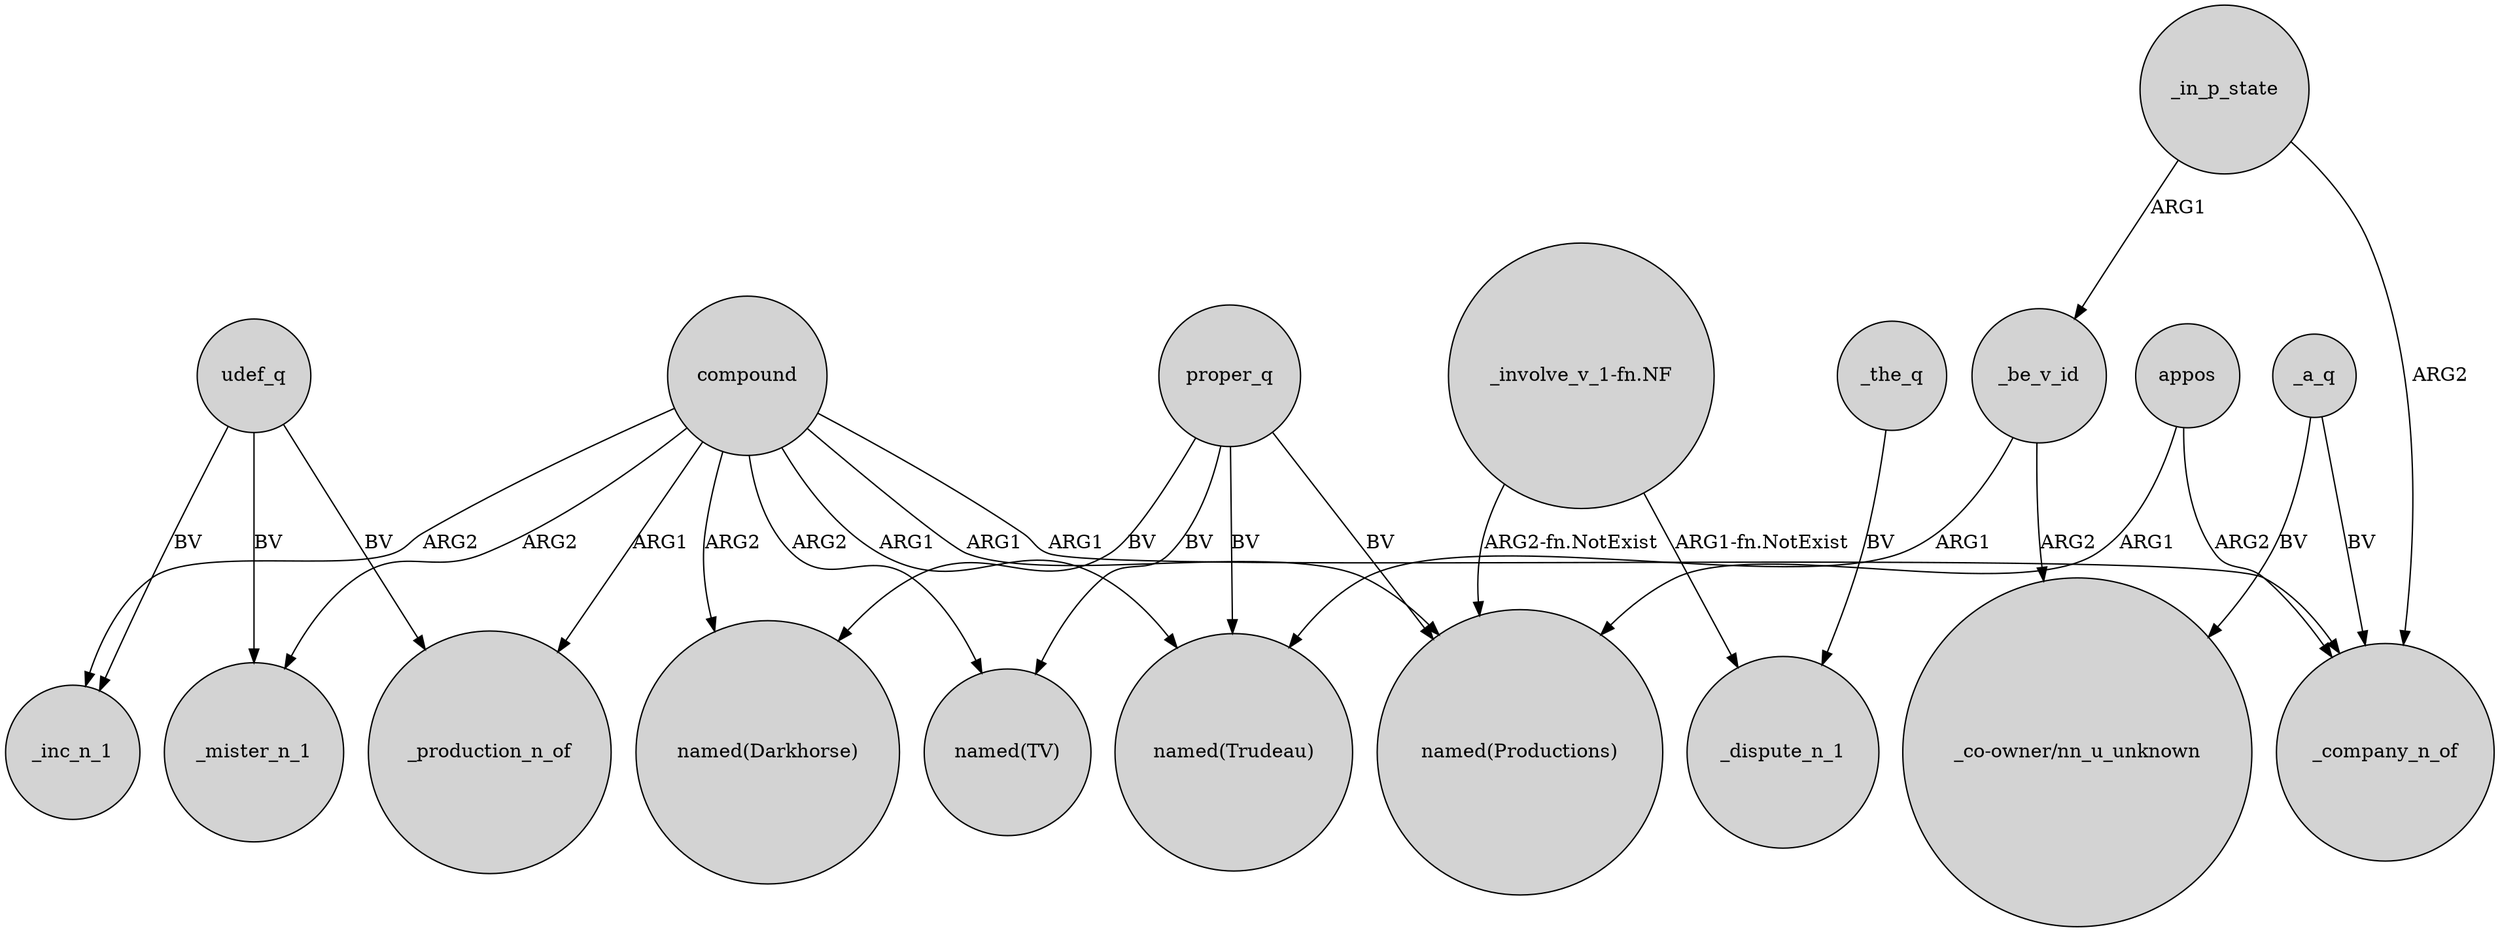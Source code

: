 digraph {
	node [shape=circle style=filled]
	udef_q -> _production_n_of [label=BV]
	udef_q -> _inc_n_1 [label=BV]
	compound -> _production_n_of [label=ARG1]
	"_involve_v_1-fn.NF" -> "named(Productions)" [label="ARG2-fn.NotExist"]
	compound -> _mister_n_1 [label=ARG2]
	udef_q -> _mister_n_1 [label=BV]
	_in_p_state -> _be_v_id [label=ARG1]
	_a_q -> "_co-owner/nn_u_unknown" [label=BV]
	proper_q -> "named(Productions)" [label=BV]
	proper_q -> "named(TV)" [label=BV]
	appos -> "named(Productions)" [label=ARG1]
	compound -> _company_n_of [label=ARG1]
	"_involve_v_1-fn.NF" -> _dispute_n_1 [label="ARG1-fn.NotExist"]
	proper_q -> "named(Darkhorse)" [label=BV]
	_the_q -> _dispute_n_1 [label=BV]
	appos -> _company_n_of [label=ARG2]
	proper_q -> "named(Trudeau)" [label=BV]
	compound -> "named(Trudeau)" [label=ARG1]
	_a_q -> _company_n_of [label=BV]
	compound -> "named(TV)" [label=ARG2]
	_in_p_state -> _company_n_of [label=ARG2]
	_be_v_id -> "_co-owner/nn_u_unknown" [label=ARG2]
	compound -> "named(Productions)" [label=ARG1]
	compound -> _inc_n_1 [label=ARG2]
	_be_v_id -> "named(Trudeau)" [label=ARG1]
	compound -> "named(Darkhorse)" [label=ARG2]
}
